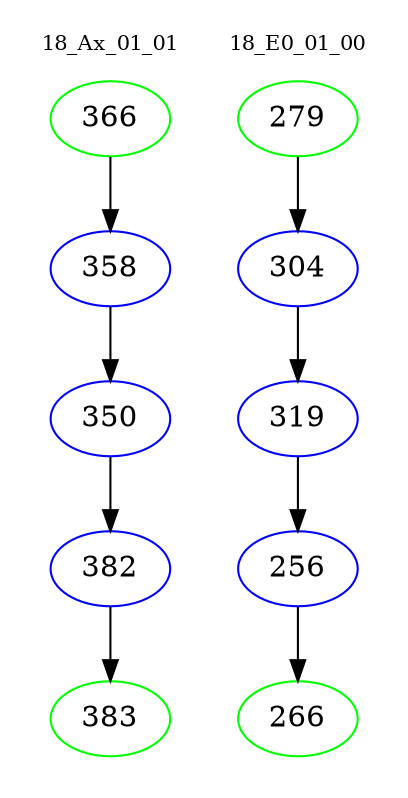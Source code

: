 digraph{
subgraph cluster_0 {
color = white
label = "18_Ax_01_01";
fontsize=10;
T0_366 [label="366", color="green"]
T0_366 -> T0_358 [color="black"]
T0_358 [label="358", color="blue"]
T0_358 -> T0_350 [color="black"]
T0_350 [label="350", color="blue"]
T0_350 -> T0_382 [color="black"]
T0_382 [label="382", color="blue"]
T0_382 -> T0_383 [color="black"]
T0_383 [label="383", color="green"]
}
subgraph cluster_1 {
color = white
label = "18_E0_01_00";
fontsize=10;
T1_279 [label="279", color="green"]
T1_279 -> T1_304 [color="black"]
T1_304 [label="304", color="blue"]
T1_304 -> T1_319 [color="black"]
T1_319 [label="319", color="blue"]
T1_319 -> T1_256 [color="black"]
T1_256 [label="256", color="blue"]
T1_256 -> T1_266 [color="black"]
T1_266 [label="266", color="green"]
}
}
